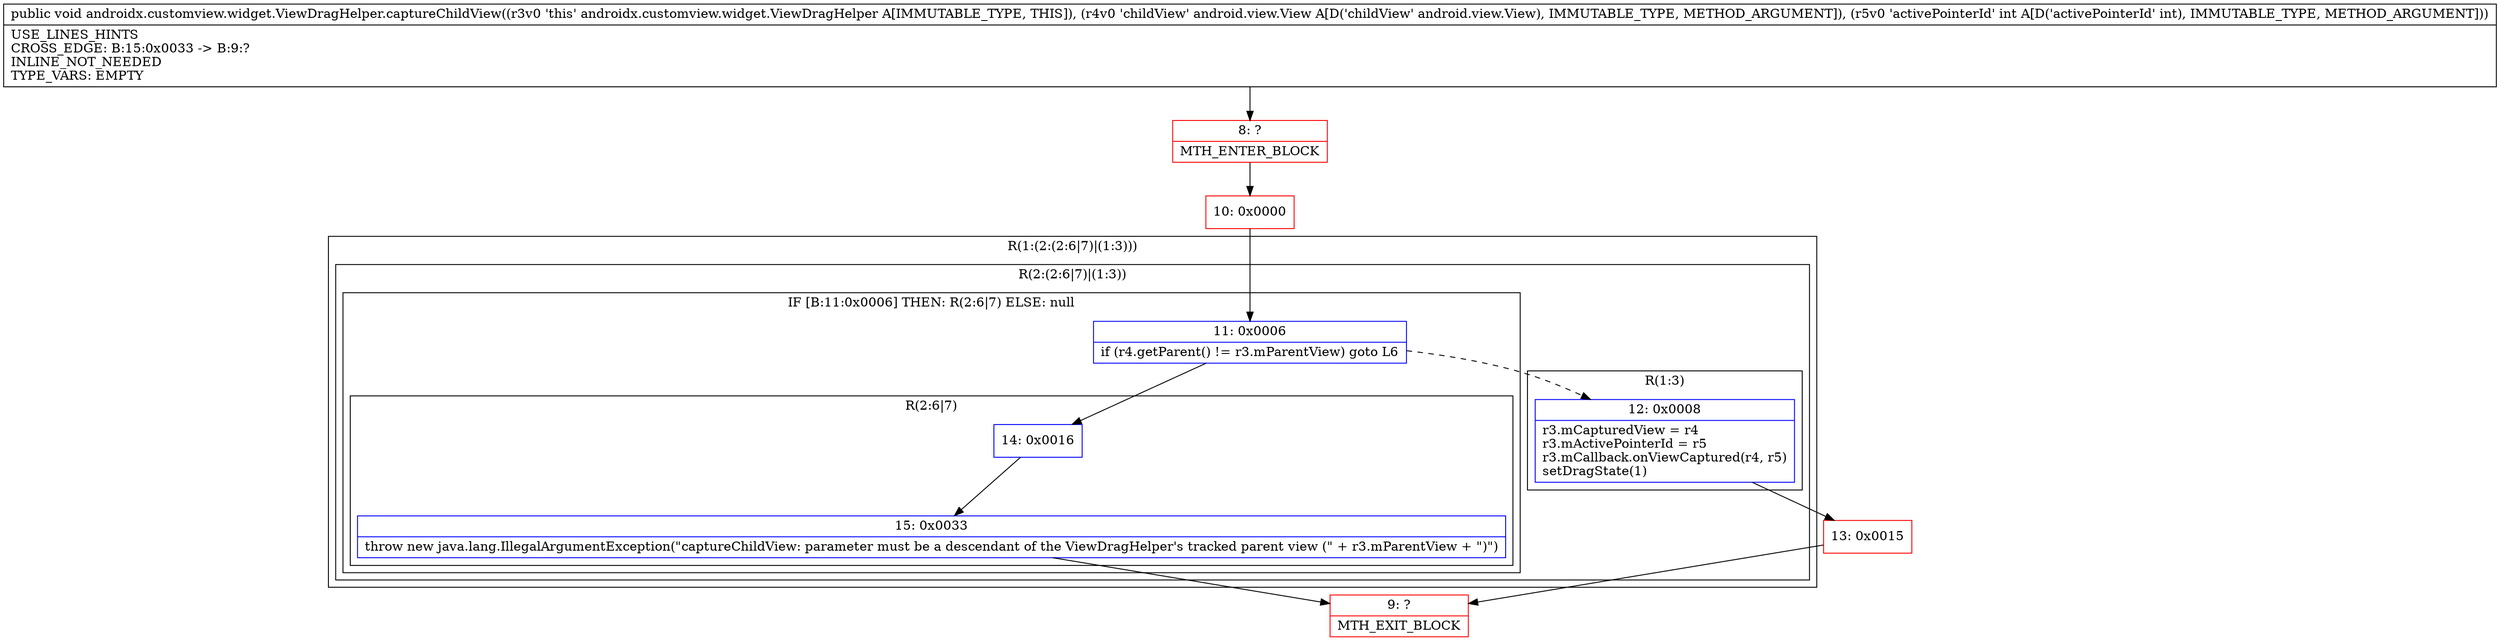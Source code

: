 digraph "CFG forandroidx.customview.widget.ViewDragHelper.captureChildView(Landroid\/view\/View;I)V" {
subgraph cluster_Region_192724100 {
label = "R(1:(2:(2:6|7)|(1:3)))";
node [shape=record,color=blue];
subgraph cluster_Region_1182890070 {
label = "R(2:(2:6|7)|(1:3))";
node [shape=record,color=blue];
subgraph cluster_IfRegion_819100148 {
label = "IF [B:11:0x0006] THEN: R(2:6|7) ELSE: null";
node [shape=record,color=blue];
Node_11 [shape=record,label="{11\:\ 0x0006|if (r4.getParent() != r3.mParentView) goto L6\l}"];
subgraph cluster_Region_1993591005 {
label = "R(2:6|7)";
node [shape=record,color=blue];
Node_14 [shape=record,label="{14\:\ 0x0016}"];
Node_15 [shape=record,label="{15\:\ 0x0033|throw new java.lang.IllegalArgumentException(\"captureChildView: parameter must be a descendant of the ViewDragHelper's tracked parent view (\" + r3.mParentView + \")\")\l}"];
}
}
subgraph cluster_Region_413520415 {
label = "R(1:3)";
node [shape=record,color=blue];
Node_12 [shape=record,label="{12\:\ 0x0008|r3.mCapturedView = r4\lr3.mActivePointerId = r5\lr3.mCallback.onViewCaptured(r4, r5)\lsetDragState(1)\l}"];
}
}
}
Node_8 [shape=record,color=red,label="{8\:\ ?|MTH_ENTER_BLOCK\l}"];
Node_10 [shape=record,color=red,label="{10\:\ 0x0000}"];
Node_13 [shape=record,color=red,label="{13\:\ 0x0015}"];
Node_9 [shape=record,color=red,label="{9\:\ ?|MTH_EXIT_BLOCK\l}"];
MethodNode[shape=record,label="{public void androidx.customview.widget.ViewDragHelper.captureChildView((r3v0 'this' androidx.customview.widget.ViewDragHelper A[IMMUTABLE_TYPE, THIS]), (r4v0 'childView' android.view.View A[D('childView' android.view.View), IMMUTABLE_TYPE, METHOD_ARGUMENT]), (r5v0 'activePointerId' int A[D('activePointerId' int), IMMUTABLE_TYPE, METHOD_ARGUMENT]))  | USE_LINES_HINTS\lCROSS_EDGE: B:15:0x0033 \-\> B:9:?\lINLINE_NOT_NEEDED\lTYPE_VARS: EMPTY\l}"];
MethodNode -> Node_8;Node_11 -> Node_12[style=dashed];
Node_11 -> Node_14;
Node_14 -> Node_15;
Node_15 -> Node_9;
Node_12 -> Node_13;
Node_8 -> Node_10;
Node_10 -> Node_11;
Node_13 -> Node_9;
}


